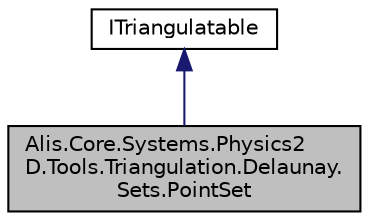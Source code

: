 digraph "Alis.Core.Systems.Physics2D.Tools.Triangulation.Delaunay.Sets.PointSet"
{
 // LATEX_PDF_SIZE
  edge [fontname="Helvetica",fontsize="10",labelfontname="Helvetica",labelfontsize="10"];
  node [fontname="Helvetica",fontsize="10",shape=record];
  Node1 [label="Alis.Core.Systems.Physics2\lD.Tools.Triangulation.Delaunay.\lSets.PointSet",height=0.2,width=0.4,color="black", fillcolor="grey75", style="filled", fontcolor="black",tooltip="The point set class"];
  Node2 -> Node1 [dir="back",color="midnightblue",fontsize="10",style="solid",fontname="Helvetica"];
  Node2 [label="ITriangulatable",height=0.2,width=0.4,color="black", fillcolor="white", style="filled",URL="$interface_alis_1_1_core_1_1_systems_1_1_physics2_d_1_1_tools_1_1_triangulation_1_1_delaunay_1_1_i_triangulatable.html",tooltip="The triangulatable interface"];
}
